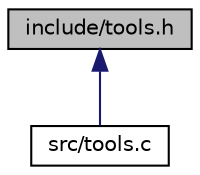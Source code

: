 digraph "include/tools.h"
{
 // LATEX_PDF_SIZE
  edge [fontname="Helvetica",fontsize="10",labelfontname="Helvetica",labelfontsize="10"];
  node [fontname="Helvetica",fontsize="10",shape=record];
  Node1 [label="include/tools.h",height=0.2,width=0.4,color="black", fillcolor="grey75", style="filled", fontcolor="black",tooltip="Created by DARIO on 27/10/24. declaracones defuncones relacionadas con herramentas y utildades."];
  Node1 -> Node2 [dir="back",color="midnightblue",fontsize="10",style="solid",fontname="Helvetica"];
  Node2 [label="src/tools.c",height=0.2,width=0.4,color="black", fillcolor="white", style="filled",URL="$tools_8c.html",tooltip="Implementación de funciones de herramientas y utilidades."];
}
